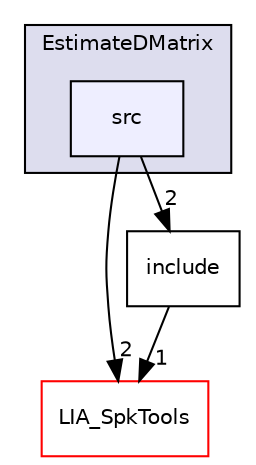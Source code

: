 digraph "LIA_SpkDet/EstimateDMatrix/src" {
  compound=true
  node [ fontsize="10", fontname="Helvetica"];
  edge [ labelfontsize="10", labelfontname="Helvetica"];
  subgraph clusterdir_e3c699a1687740b8a00974688c607010 {
    graph [ bgcolor="#ddddee", pencolor="black", label="EstimateDMatrix" fontname="Helvetica", fontsize="10", URL="dir_e3c699a1687740b8a00974688c607010.html"]
  dir_ea4c9d7140c06ee052e37fb5367fde9e [shape=box, label="src", style="filled", fillcolor="#eeeeff", pencolor="black", URL="dir_ea4c9d7140c06ee052e37fb5367fde9e.html"];
  }
  dir_7b9f40c7474acebf25e66f966c5b9c6a [shape=box label="LIA_SpkTools" fillcolor="white" style="filled" color="red" URL="dir_7b9f40c7474acebf25e66f966c5b9c6a.html"];
  dir_8d9ec0ea6046748acfdbd1000a605c2e [shape=box label="include" URL="dir_8d9ec0ea6046748acfdbd1000a605c2e.html"];
  dir_ea4c9d7140c06ee052e37fb5367fde9e->dir_7b9f40c7474acebf25e66f966c5b9c6a [headlabel="2", labeldistance=1.5 headhref="dir_000063_000110.html"];
  dir_ea4c9d7140c06ee052e37fb5367fde9e->dir_8d9ec0ea6046748acfdbd1000a605c2e [headlabel="2", labeldistance=1.5 headhref="dir_000063_000062.html"];
  dir_8d9ec0ea6046748acfdbd1000a605c2e->dir_7b9f40c7474acebf25e66f966c5b9c6a [headlabel="1", labeldistance=1.5 headhref="dir_000062_000110.html"];
}
